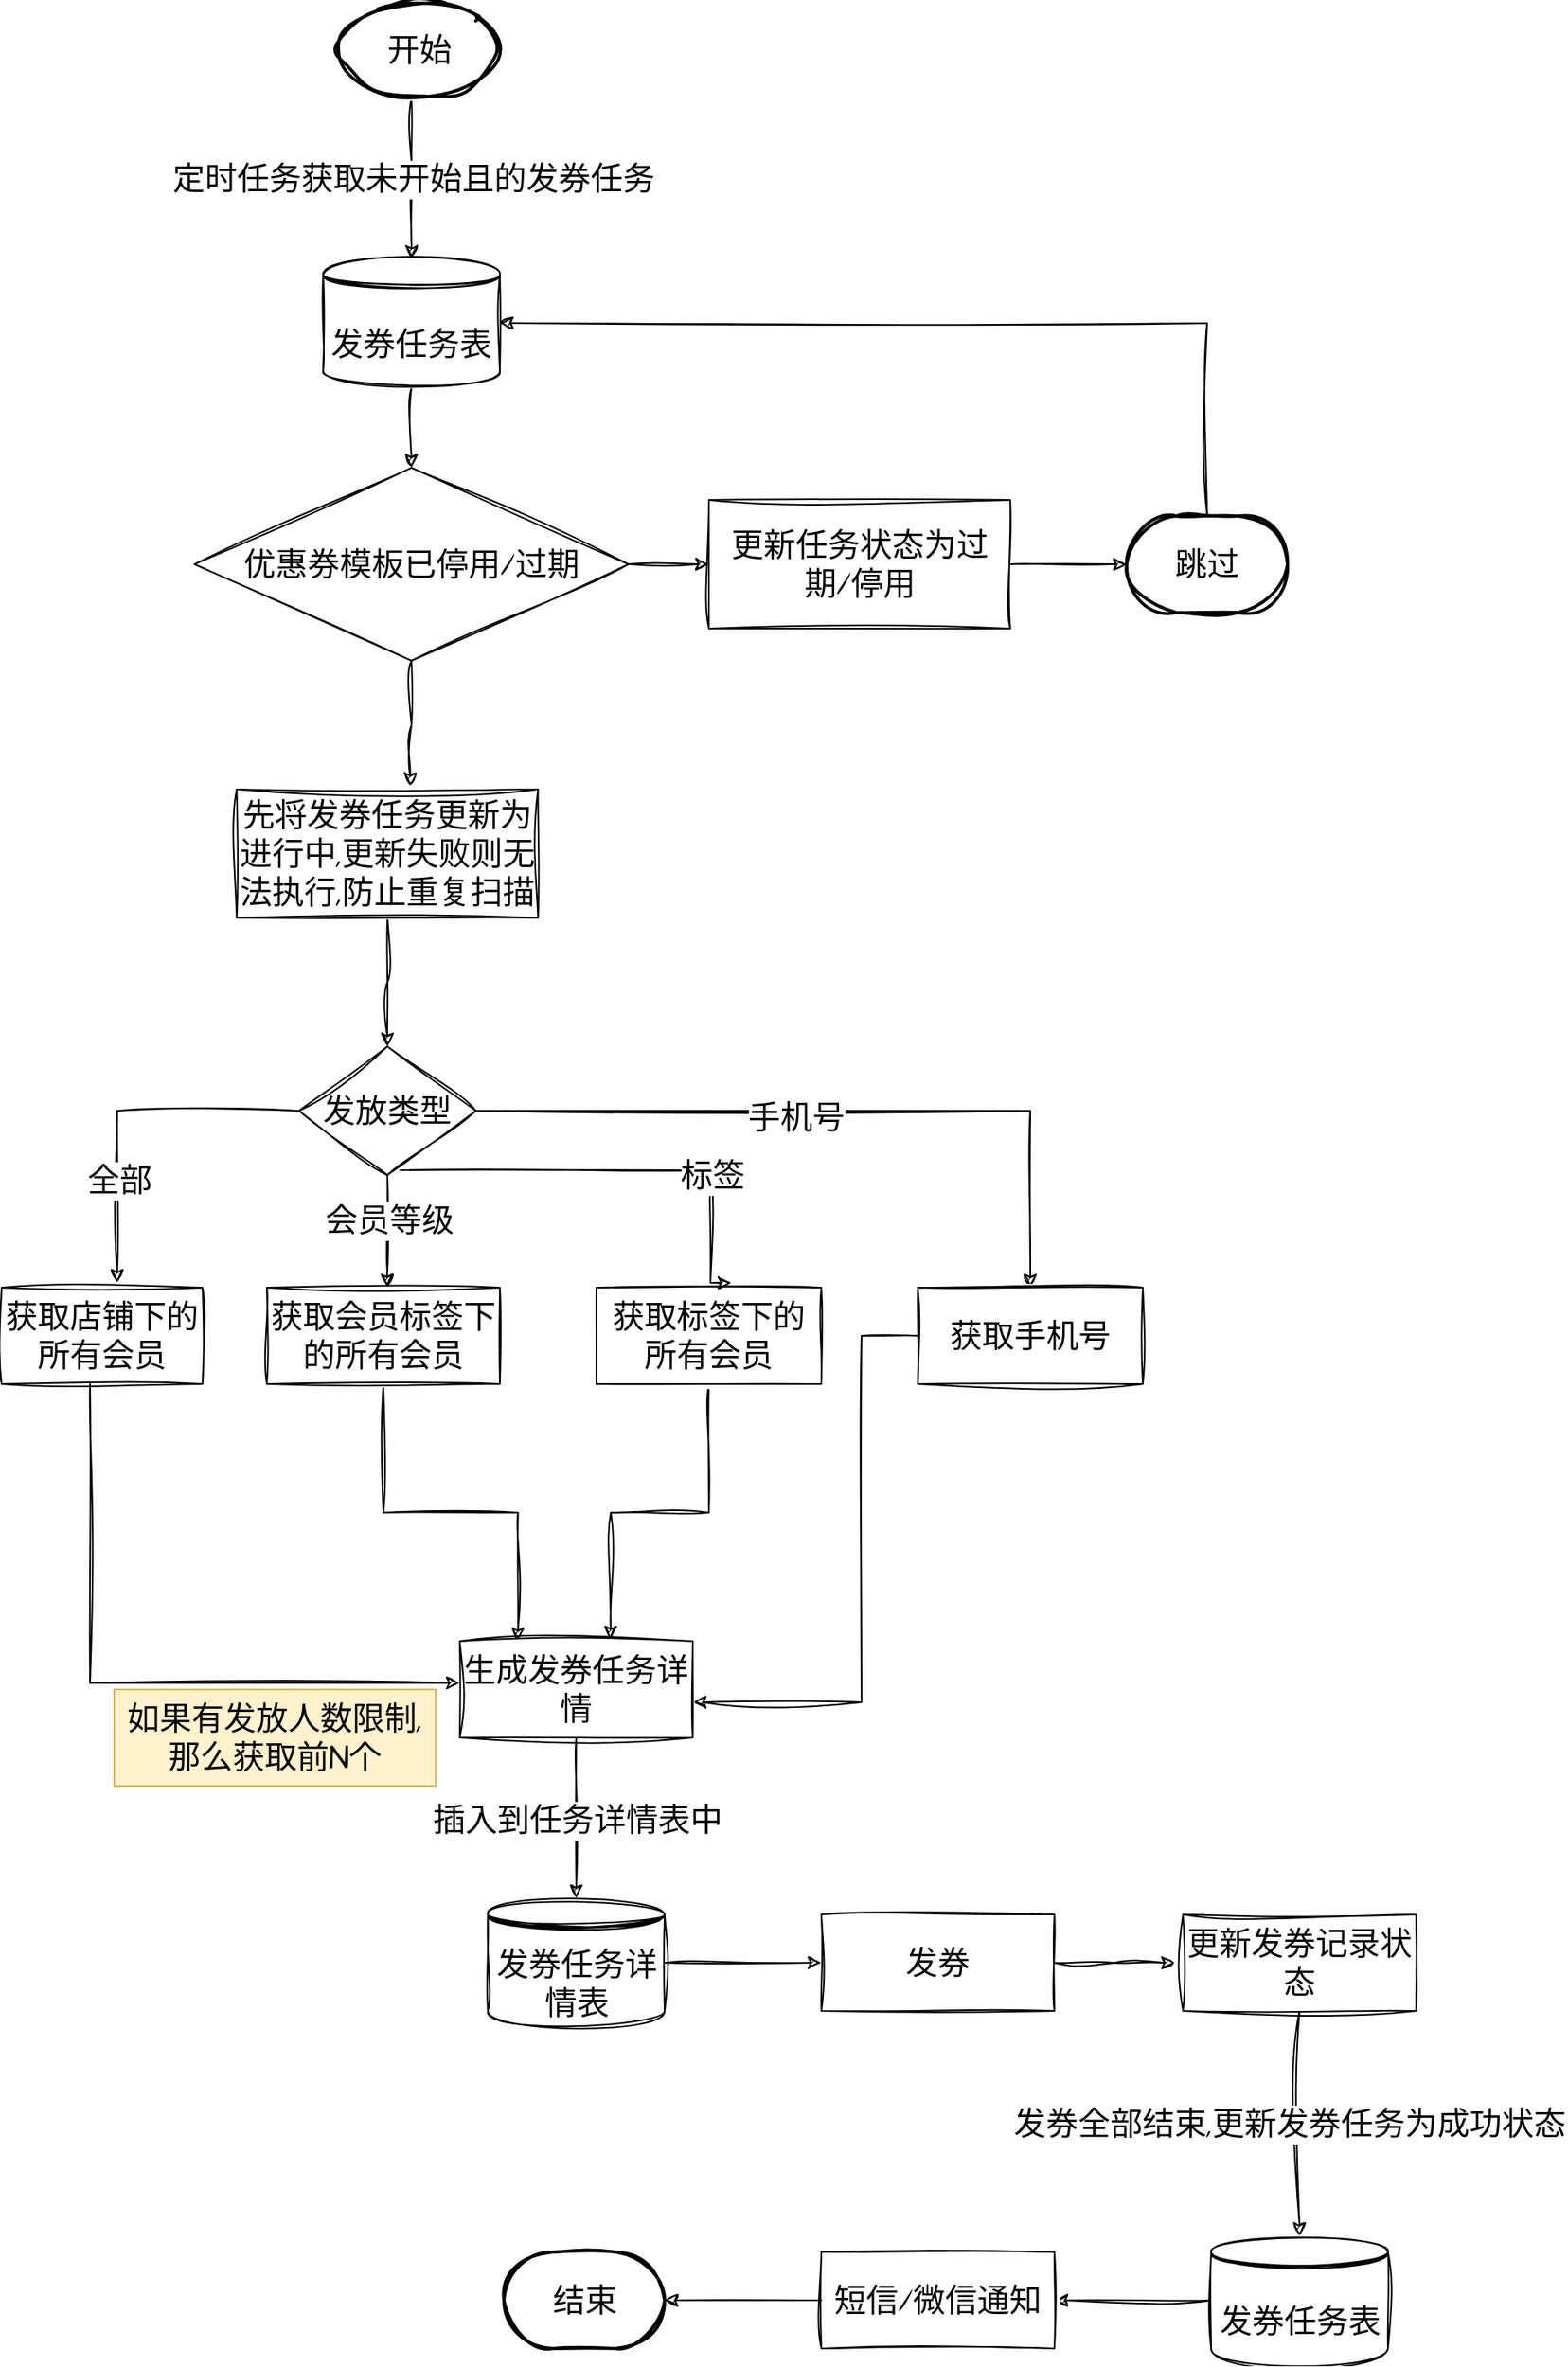 <mxfile version="21.1.9" type="github">
  <diagram id="C5RBs43oDa-KdzZeNtuy" name="Page-1">
    <mxGraphModel dx="1434" dy="708" grid="1" gridSize="10" guides="1" tooltips="1" connect="1" arrows="1" fold="1" page="1" pageScale="1" pageWidth="1200" pageHeight="1920" math="0" shadow="0">
      <root>
        <mxCell id="WIyWlLk6GJQsqaUBKTNV-0" />
        <mxCell id="WIyWlLk6GJQsqaUBKTNV-1" parent="WIyWlLk6GJQsqaUBKTNV-0" />
        <mxCell id="CeKVDYNegbZYkTcLywDy-12" style="edgeStyle=orthogonalEdgeStyle;rounded=0;sketch=1;hachureGap=4;jiggle=2;curveFitting=1;orthogonalLoop=1;jettySize=auto;html=1;fontFamily=Architects Daughter;fontSource=https%3A%2F%2Ffonts.googleapis.com%2Fcss%3Ffamily%3DArchitects%2BDaughter;fontSize=16;" edge="1" parent="WIyWlLk6GJQsqaUBKTNV-1" target="CeKVDYNegbZYkTcLywDy-11">
          <mxGeometry relative="1" as="geometry">
            <mxPoint x="605" y="270" as="sourcePoint" />
          </mxGeometry>
        </mxCell>
        <mxCell id="CeKVDYNegbZYkTcLywDy-14" value="定时任务获取未开始且的发券任务" style="edgeLabel;html=1;align=center;verticalAlign=middle;resizable=0;points=[];fontSize=20;fontFamily=Architects Daughter;" vertex="1" connectable="0" parent="CeKVDYNegbZYkTcLywDy-12">
          <mxGeometry x="-0.26" y="-5" relative="1" as="geometry">
            <mxPoint x="5" y="13" as="offset" />
          </mxGeometry>
        </mxCell>
        <mxCell id="CeKVDYNegbZYkTcLywDy-68" style="edgeStyle=orthogonalEdgeStyle;rounded=0;sketch=1;hachureGap=4;jiggle=2;curveFitting=1;orthogonalLoop=1;jettySize=auto;html=1;fontFamily=Architects Daughter;fontSource=https%3A%2F%2Ffonts.googleapis.com%2Fcss%3Ffamily%3DArchitects%2BDaughter;fontSize=16;" edge="1" parent="WIyWlLk6GJQsqaUBKTNV-1" source="CeKVDYNegbZYkTcLywDy-11" target="CeKVDYNegbZYkTcLywDy-67">
          <mxGeometry relative="1" as="geometry" />
        </mxCell>
        <mxCell id="CeKVDYNegbZYkTcLywDy-11" value="发券任务表" style="shape=datastore;whiteSpace=wrap;html=1;sketch=1;hachureGap=4;jiggle=2;curveFitting=1;fontFamily=Architects Daughter;fontSource=https%3A%2F%2Ffonts.googleapis.com%2Fcss%3Ffamily%3DArchitects%2BDaughter;fontSize=20;" vertex="1" parent="WIyWlLk6GJQsqaUBKTNV-1">
          <mxGeometry x="550" y="370" width="110" height="80" as="geometry" />
        </mxCell>
        <mxCell id="CeKVDYNegbZYkTcLywDy-18" style="edgeStyle=orthogonalEdgeStyle;rounded=0;sketch=1;hachureGap=4;jiggle=2;curveFitting=1;orthogonalLoop=1;jettySize=auto;html=1;exitX=0;exitY=0.5;exitDx=0;exitDy=0;entryX=0.575;entryY=-0.05;entryDx=0;entryDy=0;entryPerimeter=0;fontFamily=Architects Daughter;fontSource=https%3A%2F%2Ffonts.googleapis.com%2Fcss%3Ffamily%3DArchitects%2BDaughter;fontSize=16;" edge="1" parent="WIyWlLk6GJQsqaUBKTNV-1" source="CeKVDYNegbZYkTcLywDy-15" target="CeKVDYNegbZYkTcLywDy-17">
          <mxGeometry relative="1" as="geometry" />
        </mxCell>
        <mxCell id="CeKVDYNegbZYkTcLywDy-19" value="全部" style="edgeLabel;html=1;align=center;verticalAlign=middle;resizable=0;points=[];fontSize=20;fontFamily=Architects Daughter;" vertex="1" connectable="0" parent="CeKVDYNegbZYkTcLywDy-18">
          <mxGeometry x="0.417" y="1" relative="1" as="geometry">
            <mxPoint as="offset" />
          </mxGeometry>
        </mxCell>
        <mxCell id="CeKVDYNegbZYkTcLywDy-21" style="edgeStyle=orthogonalEdgeStyle;rounded=0;sketch=1;hachureGap=4;jiggle=2;curveFitting=1;orthogonalLoop=1;jettySize=auto;html=1;fontFamily=Architects Daughter;fontSource=https%3A%2F%2Ffonts.googleapis.com%2Fcss%3Ffamily%3DArchitects%2BDaughter;fontSize=16;" edge="1" parent="WIyWlLk6GJQsqaUBKTNV-1" source="CeKVDYNegbZYkTcLywDy-15" target="CeKVDYNegbZYkTcLywDy-20">
          <mxGeometry relative="1" as="geometry">
            <Array as="points">
              <mxPoint x="590" y="1000" />
              <mxPoint x="590" y="1000" />
            </Array>
          </mxGeometry>
        </mxCell>
        <mxCell id="CeKVDYNegbZYkTcLywDy-23" value="会员等级" style="edgeLabel;html=1;align=center;verticalAlign=middle;resizable=0;points=[];fontSize=20;fontFamily=Architects Daughter;" vertex="1" connectable="0" parent="CeKVDYNegbZYkTcLywDy-21">
          <mxGeometry x="-0.218" y="1" relative="1" as="geometry">
            <mxPoint as="offset" />
          </mxGeometry>
        </mxCell>
        <mxCell id="CeKVDYNegbZYkTcLywDy-33" style="edgeStyle=orthogonalEdgeStyle;rounded=0;sketch=1;hachureGap=4;jiggle=2;curveFitting=1;orthogonalLoop=1;jettySize=auto;html=1;entryX=0.5;entryY=0;entryDx=0;entryDy=0;fontFamily=Architects Daughter;fontSource=https%3A%2F%2Ffonts.googleapis.com%2Fcss%3Ffamily%3DArchitects%2BDaughter;fontSize=16;" edge="1" parent="WIyWlLk6GJQsqaUBKTNV-1" source="CeKVDYNegbZYkTcLywDy-15" target="CeKVDYNegbZYkTcLywDy-30">
          <mxGeometry relative="1" as="geometry" />
        </mxCell>
        <mxCell id="CeKVDYNegbZYkTcLywDy-34" value="手机号" style="edgeLabel;html=1;align=center;verticalAlign=middle;resizable=0;points=[];fontSize=20;fontFamily=Architects Daughter;" vertex="1" connectable="0" parent="CeKVDYNegbZYkTcLywDy-33">
          <mxGeometry x="-0.125" y="-4" relative="1" as="geometry">
            <mxPoint as="offset" />
          </mxGeometry>
        </mxCell>
        <mxCell id="CeKVDYNegbZYkTcLywDy-15" value="发放类型" style="rhombus;whiteSpace=wrap;html=1;sketch=1;hachureGap=4;jiggle=2;curveFitting=1;fontFamily=Architects Daughter;fontSource=https%3A%2F%2Ffonts.googleapis.com%2Fcss%3Ffamily%3DArchitects%2BDaughter;fontSize=20;" vertex="1" parent="WIyWlLk6GJQsqaUBKTNV-1">
          <mxGeometry x="535" y="860" width="110" height="80" as="geometry" />
        </mxCell>
        <mxCell id="CeKVDYNegbZYkTcLywDy-50" style="edgeStyle=orthogonalEdgeStyle;rounded=0;sketch=1;hachureGap=4;jiggle=2;curveFitting=1;orthogonalLoop=1;jettySize=auto;html=1;entryX=0;entryY=0.7;entryDx=0;entryDy=0;fontFamily=Architects Daughter;fontSource=https%3A%2F%2Ffonts.googleapis.com%2Fcss%3Ffamily%3DArchitects%2BDaughter;fontSize=16;" edge="1" parent="WIyWlLk6GJQsqaUBKTNV-1" source="CeKVDYNegbZYkTcLywDy-17">
          <mxGeometry relative="1" as="geometry">
            <mxPoint x="635" y="1256" as="targetPoint" />
            <Array as="points">
              <mxPoint x="405" y="1256" />
            </Array>
          </mxGeometry>
        </mxCell>
        <mxCell id="CeKVDYNegbZYkTcLywDy-17" value="获取店铺下的所有会员" style="rounded=0;whiteSpace=wrap;html=1;sketch=1;hachureGap=4;jiggle=2;curveFitting=1;fontFamily=Architects Daughter;fontSource=https%3A%2F%2Ffonts.googleapis.com%2Fcss%3Ffamily%3DArchitects%2BDaughter;fontSize=20;" vertex="1" parent="WIyWlLk6GJQsqaUBKTNV-1">
          <mxGeometry x="350" y="1010" width="125" height="60" as="geometry" />
        </mxCell>
        <mxCell id="CeKVDYNegbZYkTcLywDy-56" style="edgeStyle=orthogonalEdgeStyle;rounded=0;sketch=1;hachureGap=4;jiggle=2;curveFitting=1;orthogonalLoop=1;jettySize=auto;html=1;entryX=0.25;entryY=0;entryDx=0;entryDy=0;fontFamily=Architects Daughter;fontSource=https%3A%2F%2Ffonts.googleapis.com%2Fcss%3Ffamily%3DArchitects%2BDaughter;fontSize=16;" edge="1" parent="WIyWlLk6GJQsqaUBKTNV-1" source="CeKVDYNegbZYkTcLywDy-20" target="CeKVDYNegbZYkTcLywDy-55">
          <mxGeometry relative="1" as="geometry" />
        </mxCell>
        <mxCell id="CeKVDYNegbZYkTcLywDy-20" value="获取会员标签下的所有会员" style="rounded=0;whiteSpace=wrap;html=1;sketch=1;hachureGap=4;jiggle=2;curveFitting=1;fontFamily=Architects Daughter;fontSource=https%3A%2F%2Ffonts.googleapis.com%2Fcss%3Ffamily%3DArchitects%2BDaughter;fontSize=20;" vertex="1" parent="WIyWlLk6GJQsqaUBKTNV-1">
          <mxGeometry x="515" y="1010" width="145" height="60" as="geometry" />
        </mxCell>
        <mxCell id="CeKVDYNegbZYkTcLywDy-57" style="edgeStyle=orthogonalEdgeStyle;rounded=0;sketch=1;hachureGap=4;jiggle=2;curveFitting=1;orthogonalLoop=1;jettySize=auto;html=1;entryX=0.648;entryY=-0.017;entryDx=0;entryDy=0;entryPerimeter=0;fontFamily=Architects Daughter;fontSource=https%3A%2F%2Ffonts.googleapis.com%2Fcss%3Ffamily%3DArchitects%2BDaughter;fontSize=16;" edge="1" parent="WIyWlLk6GJQsqaUBKTNV-1" source="CeKVDYNegbZYkTcLywDy-22" target="CeKVDYNegbZYkTcLywDy-55">
          <mxGeometry relative="1" as="geometry" />
        </mxCell>
        <mxCell id="CeKVDYNegbZYkTcLywDy-22" value="获取标签下的所有会员" style="rounded=0;whiteSpace=wrap;html=1;sketch=1;hachureGap=4;jiggle=2;curveFitting=1;fontFamily=Architects Daughter;fontSource=https%3A%2F%2Ffonts.googleapis.com%2Fcss%3Ffamily%3DArchitects%2BDaughter;fontSize=20;" vertex="1" parent="WIyWlLk6GJQsqaUBKTNV-1">
          <mxGeometry x="720" y="1010" width="140" height="60" as="geometry" />
        </mxCell>
        <mxCell id="CeKVDYNegbZYkTcLywDy-28" style="edgeStyle=orthogonalEdgeStyle;rounded=0;sketch=1;hachureGap=4;jiggle=2;curveFitting=1;orthogonalLoop=1;jettySize=auto;html=1;entryX=0.6;entryY=-0.05;entryDx=0;entryDy=0;entryPerimeter=0;fontFamily=Architects Daughter;fontSource=https%3A%2F%2Ffonts.googleapis.com%2Fcss%3Ffamily%3DArchitects%2BDaughter;fontSize=16;exitX=0.573;exitY=0.963;exitDx=0;exitDy=0;exitPerimeter=0;" edge="1" parent="WIyWlLk6GJQsqaUBKTNV-1" source="CeKVDYNegbZYkTcLywDy-15" target="CeKVDYNegbZYkTcLywDy-22">
          <mxGeometry relative="1" as="geometry">
            <mxPoint x="886" y="833" as="sourcePoint" />
            <mxPoint x="770" y="940" as="targetPoint" />
            <Array as="points">
              <mxPoint x="791" y="937" />
            </Array>
          </mxGeometry>
        </mxCell>
        <mxCell id="CeKVDYNegbZYkTcLywDy-29" value="标签" style="edgeLabel;html=1;align=center;verticalAlign=middle;resizable=0;points=[];fontSize=20;fontFamily=Architects Daughter;" vertex="1" connectable="0" parent="CeKVDYNegbZYkTcLywDy-28">
          <mxGeometry x="0.417" y="1" relative="1" as="geometry">
            <mxPoint as="offset" />
          </mxGeometry>
        </mxCell>
        <mxCell id="CeKVDYNegbZYkTcLywDy-58" style="edgeStyle=orthogonalEdgeStyle;rounded=0;sketch=1;hachureGap=4;jiggle=2;curveFitting=1;orthogonalLoop=1;jettySize=auto;html=1;entryX=1;entryY=0.633;entryDx=0;entryDy=0;entryPerimeter=0;fontFamily=Architects Daughter;fontSource=https%3A%2F%2Ffonts.googleapis.com%2Fcss%3Ffamily%3DArchitects%2BDaughter;fontSize=16;" edge="1" parent="WIyWlLk6GJQsqaUBKTNV-1" source="CeKVDYNegbZYkTcLywDy-30" target="CeKVDYNegbZYkTcLywDy-55">
          <mxGeometry relative="1" as="geometry">
            <Array as="points">
              <mxPoint x="885" y="1040" />
              <mxPoint x="885" y="1268" />
            </Array>
          </mxGeometry>
        </mxCell>
        <mxCell id="CeKVDYNegbZYkTcLywDy-30" value="获取手机号" style="rounded=0;whiteSpace=wrap;html=1;sketch=1;hachureGap=4;jiggle=2;curveFitting=1;fontFamily=Architects Daughter;fontSource=https%3A%2F%2Ffonts.googleapis.com%2Fcss%3Ffamily%3DArchitects%2BDaughter;fontSize=20;" vertex="1" parent="WIyWlLk6GJQsqaUBKTNV-1">
          <mxGeometry x="920" y="1010" width="140" height="60" as="geometry" />
        </mxCell>
        <mxCell id="CeKVDYNegbZYkTcLywDy-35" value="开始" style="strokeWidth=2;html=1;shape=mxgraph.flowchart.start_1;whiteSpace=wrap;sketch=1;hachureGap=4;jiggle=2;curveFitting=1;fontFamily=Architects Daughter;fontSource=https%3A%2F%2Ffonts.googleapis.com%2Fcss%3Ffamily%3DArchitects%2BDaughter;fontSize=20;" vertex="1" parent="WIyWlLk6GJQsqaUBKTNV-1">
          <mxGeometry x="560" y="210" width="100" height="60" as="geometry" />
        </mxCell>
        <mxCell id="CeKVDYNegbZYkTcLywDy-45" style="edgeStyle=orthogonalEdgeStyle;rounded=0;sketch=1;hachureGap=4;jiggle=2;curveFitting=1;orthogonalLoop=1;jettySize=auto;html=1;entryX=0.5;entryY=0;entryDx=0;entryDy=0;fontFamily=Architects Daughter;fontSource=https%3A%2F%2Ffonts.googleapis.com%2Fcss%3Ffamily%3DArchitects%2BDaughter;fontSize=16;" edge="1" parent="WIyWlLk6GJQsqaUBKTNV-1" source="CeKVDYNegbZYkTcLywDy-36" target="CeKVDYNegbZYkTcLywDy-15">
          <mxGeometry relative="1" as="geometry" />
        </mxCell>
        <mxCell id="CeKVDYNegbZYkTcLywDy-36" value="先将发券任务更新为进行中,更新失败则无法执行,防止重复扫描" style="rounded=0;whiteSpace=wrap;html=1;sketch=1;hachureGap=4;jiggle=2;curveFitting=1;fontFamily=Architects Daughter;fontSource=https%3A%2F%2Ffonts.googleapis.com%2Fcss%3Ffamily%3DArchitects%2BDaughter;fontSize=20;" vertex="1" parent="WIyWlLk6GJQsqaUBKTNV-1">
          <mxGeometry x="496.25" y="700" width="187.5" height="80" as="geometry" />
        </mxCell>
        <mxCell id="CeKVDYNegbZYkTcLywDy-60" style="edgeStyle=orthogonalEdgeStyle;rounded=0;sketch=1;hachureGap=4;jiggle=2;curveFitting=1;orthogonalLoop=1;jettySize=auto;html=1;fontFamily=Architects Daughter;fontSource=https%3A%2F%2Ffonts.googleapis.com%2Fcss%3Ffamily%3DArchitects%2BDaughter;fontSize=16;" edge="1" parent="WIyWlLk6GJQsqaUBKTNV-1" source="CeKVDYNegbZYkTcLywDy-55" target="CeKVDYNegbZYkTcLywDy-59">
          <mxGeometry relative="1" as="geometry" />
        </mxCell>
        <mxCell id="CeKVDYNegbZYkTcLywDy-61" value="插入到任务详情表中" style="edgeLabel;html=1;align=center;verticalAlign=middle;resizable=0;points=[];fontSize=20;fontFamily=Architects Daughter;" vertex="1" connectable="0" parent="CeKVDYNegbZYkTcLywDy-60">
          <mxGeometry x="-0.312" y="1" relative="1" as="geometry">
            <mxPoint x="-1" y="16" as="offset" />
          </mxGeometry>
        </mxCell>
        <mxCell id="CeKVDYNegbZYkTcLywDy-55" value="生成发券任务详情" style="rounded=0;whiteSpace=wrap;html=1;sketch=1;hachureGap=4;jiggle=2;curveFitting=1;fontFamily=Architects Daughter;fontSource=https%3A%2F%2Ffonts.googleapis.com%2Fcss%3Ffamily%3DArchitects%2BDaughter;fontSize=20;" vertex="1" parent="WIyWlLk6GJQsqaUBKTNV-1">
          <mxGeometry x="635" y="1230" width="145" height="60" as="geometry" />
        </mxCell>
        <mxCell id="CeKVDYNegbZYkTcLywDy-65" style="edgeStyle=orthogonalEdgeStyle;rounded=0;sketch=1;hachureGap=4;jiggle=2;curveFitting=1;orthogonalLoop=1;jettySize=auto;html=1;entryX=0;entryY=0.5;entryDx=0;entryDy=0;fontFamily=Architects Daughter;fontSource=https%3A%2F%2Ffonts.googleapis.com%2Fcss%3Ffamily%3DArchitects%2BDaughter;fontSize=16;" edge="1" parent="WIyWlLk6GJQsqaUBKTNV-1" source="CeKVDYNegbZYkTcLywDy-59" target="CeKVDYNegbZYkTcLywDy-64">
          <mxGeometry relative="1" as="geometry" />
        </mxCell>
        <mxCell id="CeKVDYNegbZYkTcLywDy-59" value="发券任务详情表" style="shape=datastore;whiteSpace=wrap;html=1;sketch=1;hachureGap=4;jiggle=2;curveFitting=1;fontFamily=Architects Daughter;fontSource=https%3A%2F%2Ffonts.googleapis.com%2Fcss%3Ffamily%3DArchitects%2BDaughter;fontSize=20;" vertex="1" parent="WIyWlLk6GJQsqaUBKTNV-1">
          <mxGeometry x="652.5" y="1390" width="110" height="80" as="geometry" />
        </mxCell>
        <mxCell id="CeKVDYNegbZYkTcLywDy-76" style="edgeStyle=orthogonalEdgeStyle;rounded=0;sketch=1;hachureGap=4;jiggle=2;curveFitting=1;orthogonalLoop=1;jettySize=auto;html=1;fontFamily=Architects Daughter;fontSource=https%3A%2F%2Ffonts.googleapis.com%2Fcss%3Ffamily%3DArchitects%2BDaughter;fontSize=16;" edge="1" parent="WIyWlLk6GJQsqaUBKTNV-1" source="CeKVDYNegbZYkTcLywDy-64">
          <mxGeometry relative="1" as="geometry">
            <mxPoint x="1080" y="1430" as="targetPoint" />
          </mxGeometry>
        </mxCell>
        <mxCell id="CeKVDYNegbZYkTcLywDy-64" value="发券" style="rounded=0;whiteSpace=wrap;html=1;sketch=1;hachureGap=4;jiggle=2;curveFitting=1;fontFamily=Architects Daughter;fontSource=https%3A%2F%2Ffonts.googleapis.com%2Fcss%3Ffamily%3DArchitects%2BDaughter;fontSize=20;" vertex="1" parent="WIyWlLk6GJQsqaUBKTNV-1">
          <mxGeometry x="860" y="1400" width="145" height="60" as="geometry" />
        </mxCell>
        <mxCell id="CeKVDYNegbZYkTcLywDy-85" style="edgeStyle=orthogonalEdgeStyle;rounded=0;sketch=1;hachureGap=4;jiggle=2;curveFitting=1;orthogonalLoop=1;jettySize=auto;html=1;fontFamily=Architects Daughter;fontSource=https%3A%2F%2Ffonts.googleapis.com%2Fcss%3Ffamily%3DArchitects%2BDaughter;fontSize=16;" edge="1" parent="WIyWlLk6GJQsqaUBKTNV-1" source="CeKVDYNegbZYkTcLywDy-66" target="CeKVDYNegbZYkTcLywDy-84">
          <mxGeometry relative="1" as="geometry" />
        </mxCell>
        <mxCell id="CeKVDYNegbZYkTcLywDy-86" value="发券全部结束,更新发券任务为成功状态" style="edgeLabel;html=1;align=center;verticalAlign=middle;resizable=0;points=[];fontSize=20;fontFamily=Architects Daughter;" vertex="1" connectable="0" parent="CeKVDYNegbZYkTcLywDy-85">
          <mxGeometry x="-0.173" y="-4" relative="1" as="geometry">
            <mxPoint x="-3" y="12" as="offset" />
          </mxGeometry>
        </mxCell>
        <mxCell id="CeKVDYNegbZYkTcLywDy-66" value="更新发券记录状态" style="rounded=0;whiteSpace=wrap;html=1;sketch=1;hachureGap=4;jiggle=2;curveFitting=1;fontFamily=Architects Daughter;fontSource=https%3A%2F%2Ffonts.googleapis.com%2Fcss%3Ffamily%3DArchitects%2BDaughter;fontSize=20;" vertex="1" parent="WIyWlLk6GJQsqaUBKTNV-1">
          <mxGeometry x="1085" y="1400" width="145" height="60" as="geometry" />
        </mxCell>
        <mxCell id="CeKVDYNegbZYkTcLywDy-71" style="edgeStyle=orthogonalEdgeStyle;rounded=0;sketch=1;hachureGap=4;jiggle=2;curveFitting=1;orthogonalLoop=1;jettySize=auto;html=1;entryX=0.575;entryY=-0.025;entryDx=0;entryDy=0;entryPerimeter=0;fontFamily=Architects Daughter;fontSource=https%3A%2F%2Ffonts.googleapis.com%2Fcss%3Ffamily%3DArchitects%2BDaughter;fontSize=16;" edge="1" parent="WIyWlLk6GJQsqaUBKTNV-1" source="CeKVDYNegbZYkTcLywDy-67" target="CeKVDYNegbZYkTcLywDy-36">
          <mxGeometry relative="1" as="geometry" />
        </mxCell>
        <mxCell id="CeKVDYNegbZYkTcLywDy-74" style="edgeStyle=orthogonalEdgeStyle;rounded=0;sketch=1;hachureGap=4;jiggle=2;curveFitting=1;orthogonalLoop=1;jettySize=auto;html=1;entryX=0;entryY=0.5;entryDx=0;entryDy=0;fontFamily=Architects Daughter;fontSource=https%3A%2F%2Ffonts.googleapis.com%2Fcss%3Ffamily%3DArchitects%2BDaughter;fontSize=16;" edge="1" parent="WIyWlLk6GJQsqaUBKTNV-1" source="CeKVDYNegbZYkTcLywDy-67" target="CeKVDYNegbZYkTcLywDy-72">
          <mxGeometry relative="1" as="geometry" />
        </mxCell>
        <mxCell id="CeKVDYNegbZYkTcLywDy-67" value="优惠券模板已停用/过期" style="rhombus;whiteSpace=wrap;html=1;sketch=1;hachureGap=4;jiggle=2;curveFitting=1;fontFamily=Architects Daughter;fontSource=https%3A%2F%2Ffonts.googleapis.com%2Fcss%3Ffamily%3DArchitects%2BDaughter;fontSize=20;" vertex="1" parent="WIyWlLk6GJQsqaUBKTNV-1">
          <mxGeometry x="470" y="500" width="270" height="120" as="geometry" />
        </mxCell>
        <mxCell id="CeKVDYNegbZYkTcLywDy-75" style="edgeStyle=orthogonalEdgeStyle;rounded=0;sketch=1;hachureGap=4;jiggle=2;curveFitting=1;orthogonalLoop=1;jettySize=auto;html=1;entryX=1;entryY=0.5;entryDx=0;entryDy=0;fontFamily=Architects Daughter;fontSource=https%3A%2F%2Ffonts.googleapis.com%2Fcss%3Ffamily%3DArchitects%2BDaughter;fontSize=16;" edge="1" parent="WIyWlLk6GJQsqaUBKTNV-1" source="CeKVDYNegbZYkTcLywDy-69" target="CeKVDYNegbZYkTcLywDy-11">
          <mxGeometry relative="1" as="geometry">
            <Array as="points">
              <mxPoint x="1100" y="410" />
            </Array>
          </mxGeometry>
        </mxCell>
        <mxCell id="CeKVDYNegbZYkTcLywDy-69" value="跳过" style="strokeWidth=2;html=1;shape=mxgraph.flowchart.terminator;whiteSpace=wrap;sketch=1;hachureGap=4;jiggle=2;curveFitting=1;fontFamily=Architects Daughter;fontSource=https%3A%2F%2Ffonts.googleapis.com%2Fcss%3Ffamily%3DArchitects%2BDaughter;fontSize=20;" vertex="1" parent="WIyWlLk6GJQsqaUBKTNV-1">
          <mxGeometry x="1050" y="530" width="100" height="60" as="geometry" />
        </mxCell>
        <mxCell id="CeKVDYNegbZYkTcLywDy-73" style="edgeStyle=orthogonalEdgeStyle;rounded=0;sketch=1;hachureGap=4;jiggle=2;curveFitting=1;orthogonalLoop=1;jettySize=auto;html=1;fontFamily=Architects Daughter;fontSource=https%3A%2F%2Ffonts.googleapis.com%2Fcss%3Ffamily%3DArchitects%2BDaughter;fontSize=16;" edge="1" parent="WIyWlLk6GJQsqaUBKTNV-1" source="CeKVDYNegbZYkTcLywDy-72" target="CeKVDYNegbZYkTcLywDy-69">
          <mxGeometry relative="1" as="geometry" />
        </mxCell>
        <mxCell id="CeKVDYNegbZYkTcLywDy-72" value="更新任务状态为过期/停用" style="rounded=0;whiteSpace=wrap;html=1;sketch=1;hachureGap=4;jiggle=2;curveFitting=1;fontFamily=Architects Daughter;fontSource=https%3A%2F%2Ffonts.googleapis.com%2Fcss%3Ffamily%3DArchitects%2BDaughter;fontSize=20;" vertex="1" parent="WIyWlLk6GJQsqaUBKTNV-1">
          <mxGeometry x="790" y="520" width="187.5" height="80" as="geometry" />
        </mxCell>
        <mxCell id="CeKVDYNegbZYkTcLywDy-79" value="如果有发放人数限制,那么获取前N个" style="text;html=1;strokeColor=#d6b656;fillColor=#fff2cc;align=center;verticalAlign=middle;whiteSpace=wrap;rounded=0;fontSize=20;fontFamily=Architects Daughter;" vertex="1" parent="WIyWlLk6GJQsqaUBKTNV-1">
          <mxGeometry x="420" y="1260" width="200" height="60" as="geometry" />
        </mxCell>
        <mxCell id="CeKVDYNegbZYkTcLywDy-92" style="edgeStyle=orthogonalEdgeStyle;rounded=0;sketch=1;hachureGap=4;jiggle=2;curveFitting=1;orthogonalLoop=1;jettySize=auto;html=1;fontFamily=Architects Daughter;fontSource=https%3A%2F%2Ffonts.googleapis.com%2Fcss%3Ffamily%3DArchitects%2BDaughter;fontSize=16;" edge="1" parent="WIyWlLk6GJQsqaUBKTNV-1" source="CeKVDYNegbZYkTcLywDy-84" target="CeKVDYNegbZYkTcLywDy-90">
          <mxGeometry relative="1" as="geometry" />
        </mxCell>
        <mxCell id="CeKVDYNegbZYkTcLywDy-84" value="发券任务表" style="shape=datastore;whiteSpace=wrap;html=1;sketch=1;hachureGap=4;jiggle=2;curveFitting=1;fontFamily=Architects Daughter;fontSource=https%3A%2F%2Ffonts.googleapis.com%2Fcss%3Ffamily%3DArchitects%2BDaughter;fontSize=20;" vertex="1" parent="WIyWlLk6GJQsqaUBKTNV-1">
          <mxGeometry x="1102.5" y="1600" width="110" height="80" as="geometry" />
        </mxCell>
        <mxCell id="CeKVDYNegbZYkTcLywDy-87" value="结束" style="strokeWidth=2;html=1;shape=mxgraph.flowchart.terminator;whiteSpace=wrap;sketch=1;hachureGap=4;jiggle=2;curveFitting=1;fontFamily=Architects Daughter;fontSource=https%3A%2F%2Ffonts.googleapis.com%2Fcss%3Ffamily%3DArchitects%2BDaughter;fontSize=20;" vertex="1" parent="WIyWlLk6GJQsqaUBKTNV-1">
          <mxGeometry x="662.5" y="1610" width="100" height="60" as="geometry" />
        </mxCell>
        <mxCell id="CeKVDYNegbZYkTcLywDy-94" style="edgeStyle=orthogonalEdgeStyle;rounded=0;sketch=1;hachureGap=4;jiggle=2;curveFitting=1;orthogonalLoop=1;jettySize=auto;html=1;entryX=1;entryY=0.5;entryDx=0;entryDy=0;entryPerimeter=0;fontFamily=Architects Daughter;fontSource=https%3A%2F%2Ffonts.googleapis.com%2Fcss%3Ffamily%3DArchitects%2BDaughter;fontSize=16;" edge="1" parent="WIyWlLk6GJQsqaUBKTNV-1" source="CeKVDYNegbZYkTcLywDy-90" target="CeKVDYNegbZYkTcLywDy-87">
          <mxGeometry relative="1" as="geometry" />
        </mxCell>
        <mxCell id="CeKVDYNegbZYkTcLywDy-90" value="短信/微信通知" style="rounded=0;whiteSpace=wrap;html=1;sketch=1;hachureGap=4;jiggle=2;curveFitting=1;fontFamily=Architects Daughter;fontSource=https%3A%2F%2Ffonts.googleapis.com%2Fcss%3Ffamily%3DArchitects%2BDaughter;fontSize=20;" vertex="1" parent="WIyWlLk6GJQsqaUBKTNV-1">
          <mxGeometry x="860" y="1610" width="145" height="60" as="geometry" />
        </mxCell>
      </root>
    </mxGraphModel>
  </diagram>
</mxfile>
